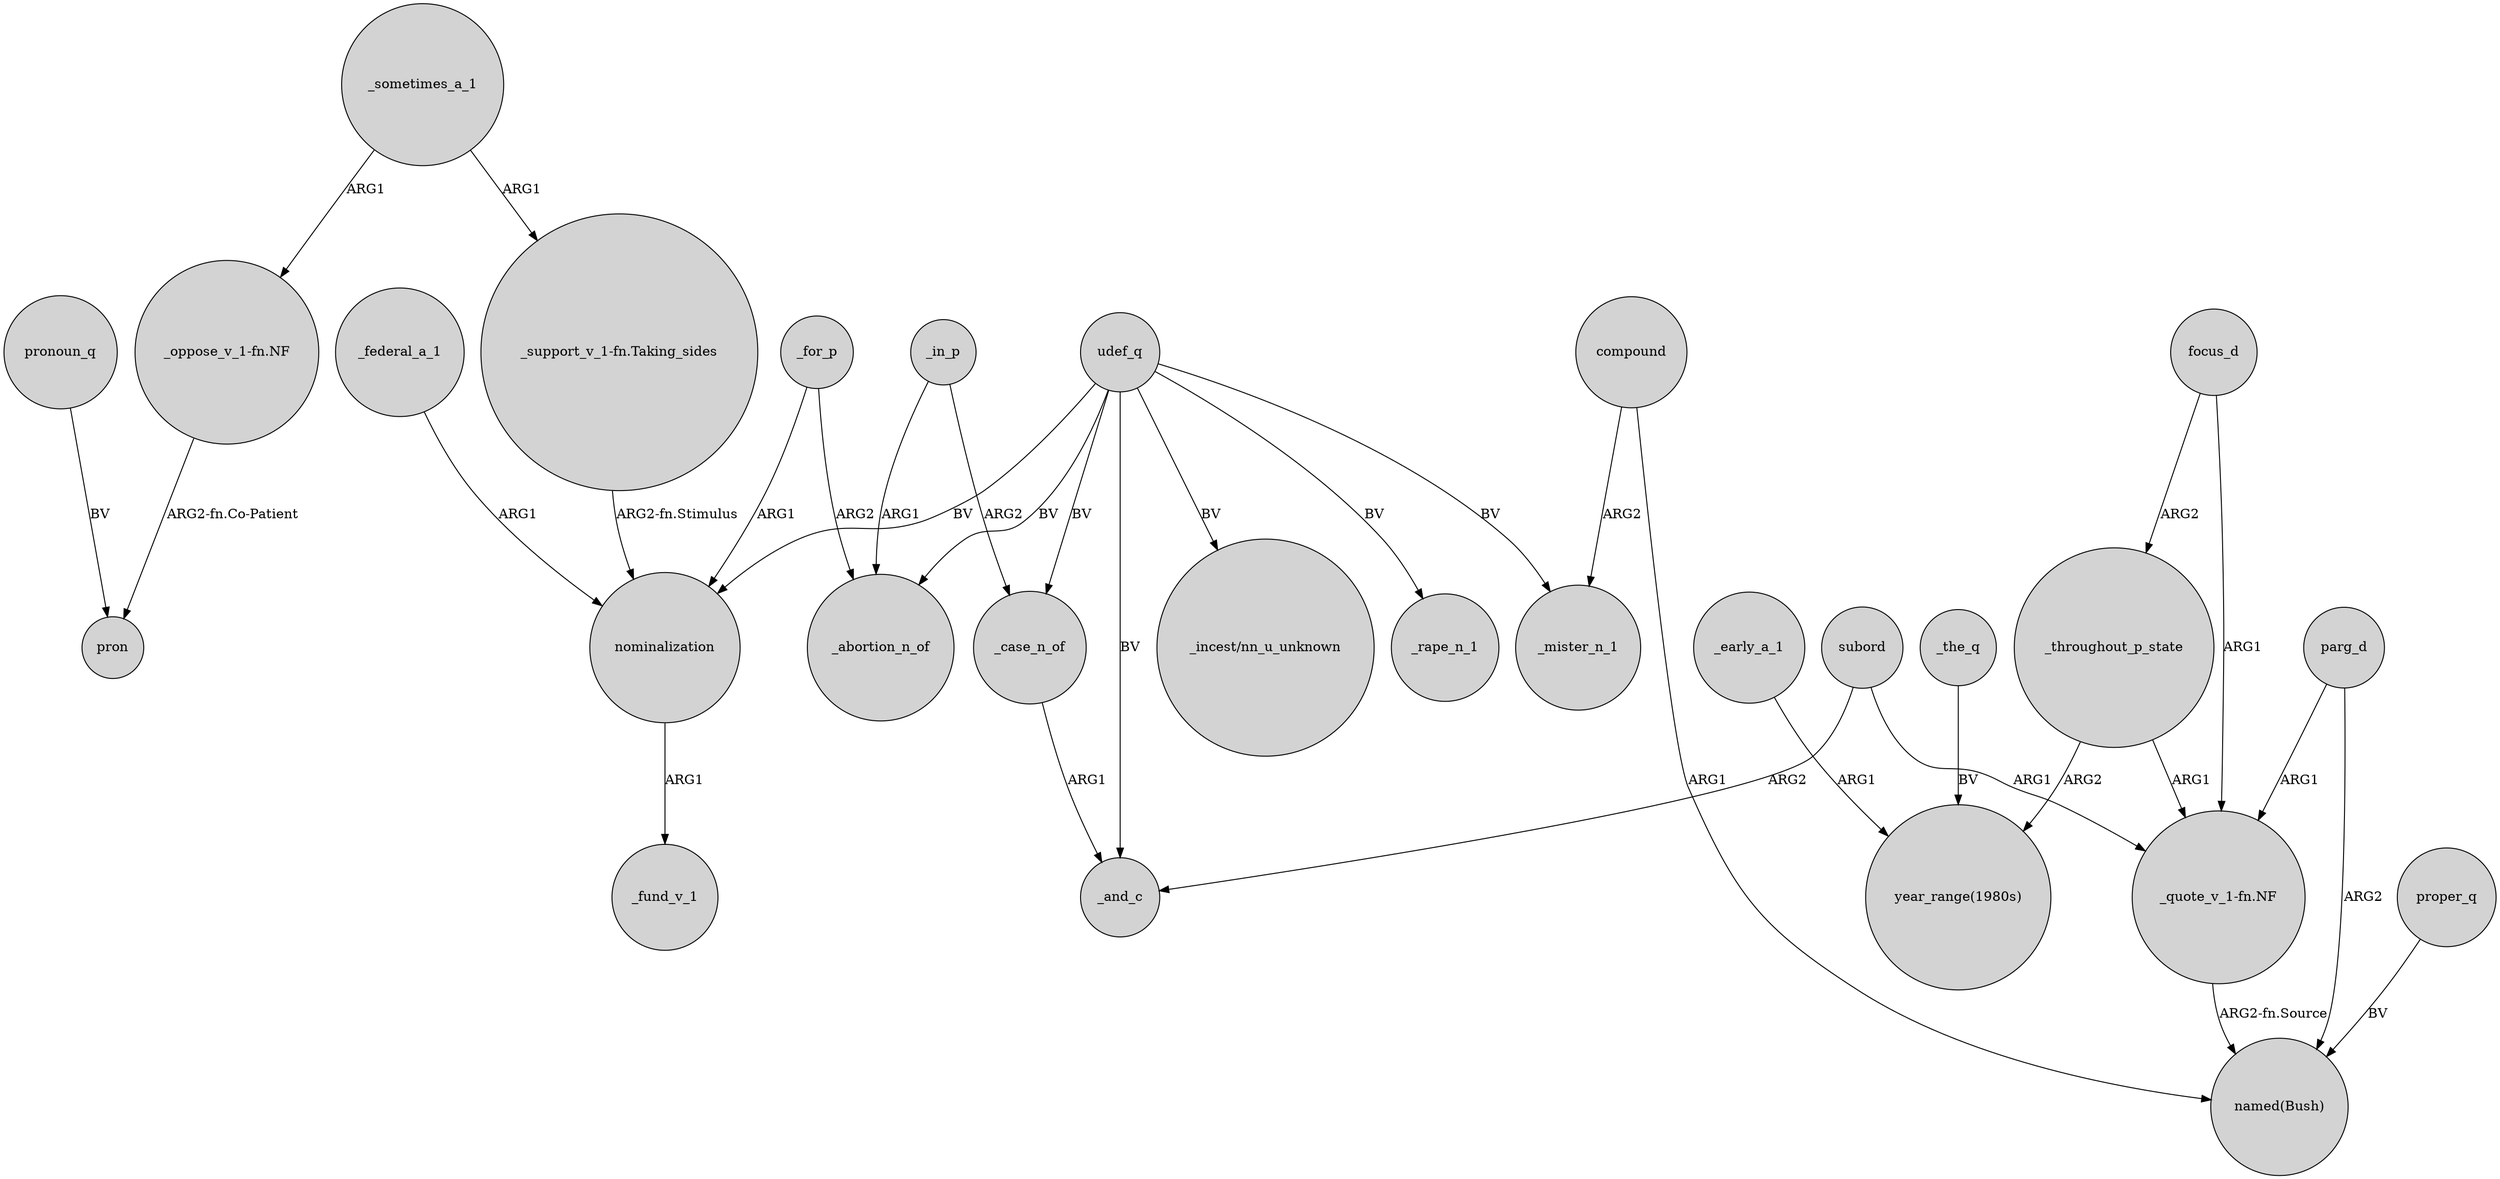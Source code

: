 digraph {
	node [shape=circle style=filled]
	_sometimes_a_1 -> "_oppose_v_1-fn.NF" [label=ARG1]
	_for_p -> _abortion_n_of [label=ARG2]
	_throughout_p_state -> "_quote_v_1-fn.NF" [label=ARG1]
	udef_q -> "_incest/nn_u_unknown" [label=BV]
	"_oppose_v_1-fn.NF" -> pron [label="ARG2-fn.Co-Patient"]
	_throughout_p_state -> "year_range(1980s)" [label=ARG2]
	nominalization -> _fund_v_1 [label=ARG1]
	compound -> _mister_n_1 [label=ARG2]
	udef_q -> _mister_n_1 [label=BV]
	compound -> "named(Bush)" [label=ARG1]
	"_support_v_1-fn.Taking_sides" -> nominalization [label="ARG2-fn.Stimulus"]
	focus_d -> _throughout_p_state [label=ARG2]
	parg_d -> "named(Bush)" [label=ARG2]
	_sometimes_a_1 -> "_support_v_1-fn.Taking_sides" [label=ARG1]
	parg_d -> "_quote_v_1-fn.NF" [label=ARG1]
	udef_q -> _rape_n_1 [label=BV]
	_early_a_1 -> "year_range(1980s)" [label=ARG1]
	focus_d -> "_quote_v_1-fn.NF" [label=ARG1]
	pronoun_q -> pron [label=BV]
	proper_q -> "named(Bush)" [label=BV]
	udef_q -> nominalization [label=BV]
	_for_p -> nominalization [label=ARG1]
	_federal_a_1 -> nominalization [label=ARG1]
	"_quote_v_1-fn.NF" -> "named(Bush)" [label="ARG2-fn.Source"]
	_in_p -> _case_n_of [label=ARG2]
	_case_n_of -> _and_c [label=ARG1]
	udef_q -> _abortion_n_of [label=BV]
	udef_q -> _case_n_of [label=BV]
	udef_q -> _and_c [label=BV]
	subord -> _and_c [label=ARG2]
	_in_p -> _abortion_n_of [label=ARG1]
	_the_q -> "year_range(1980s)" [label=BV]
	subord -> "_quote_v_1-fn.NF" [label=ARG1]
}

